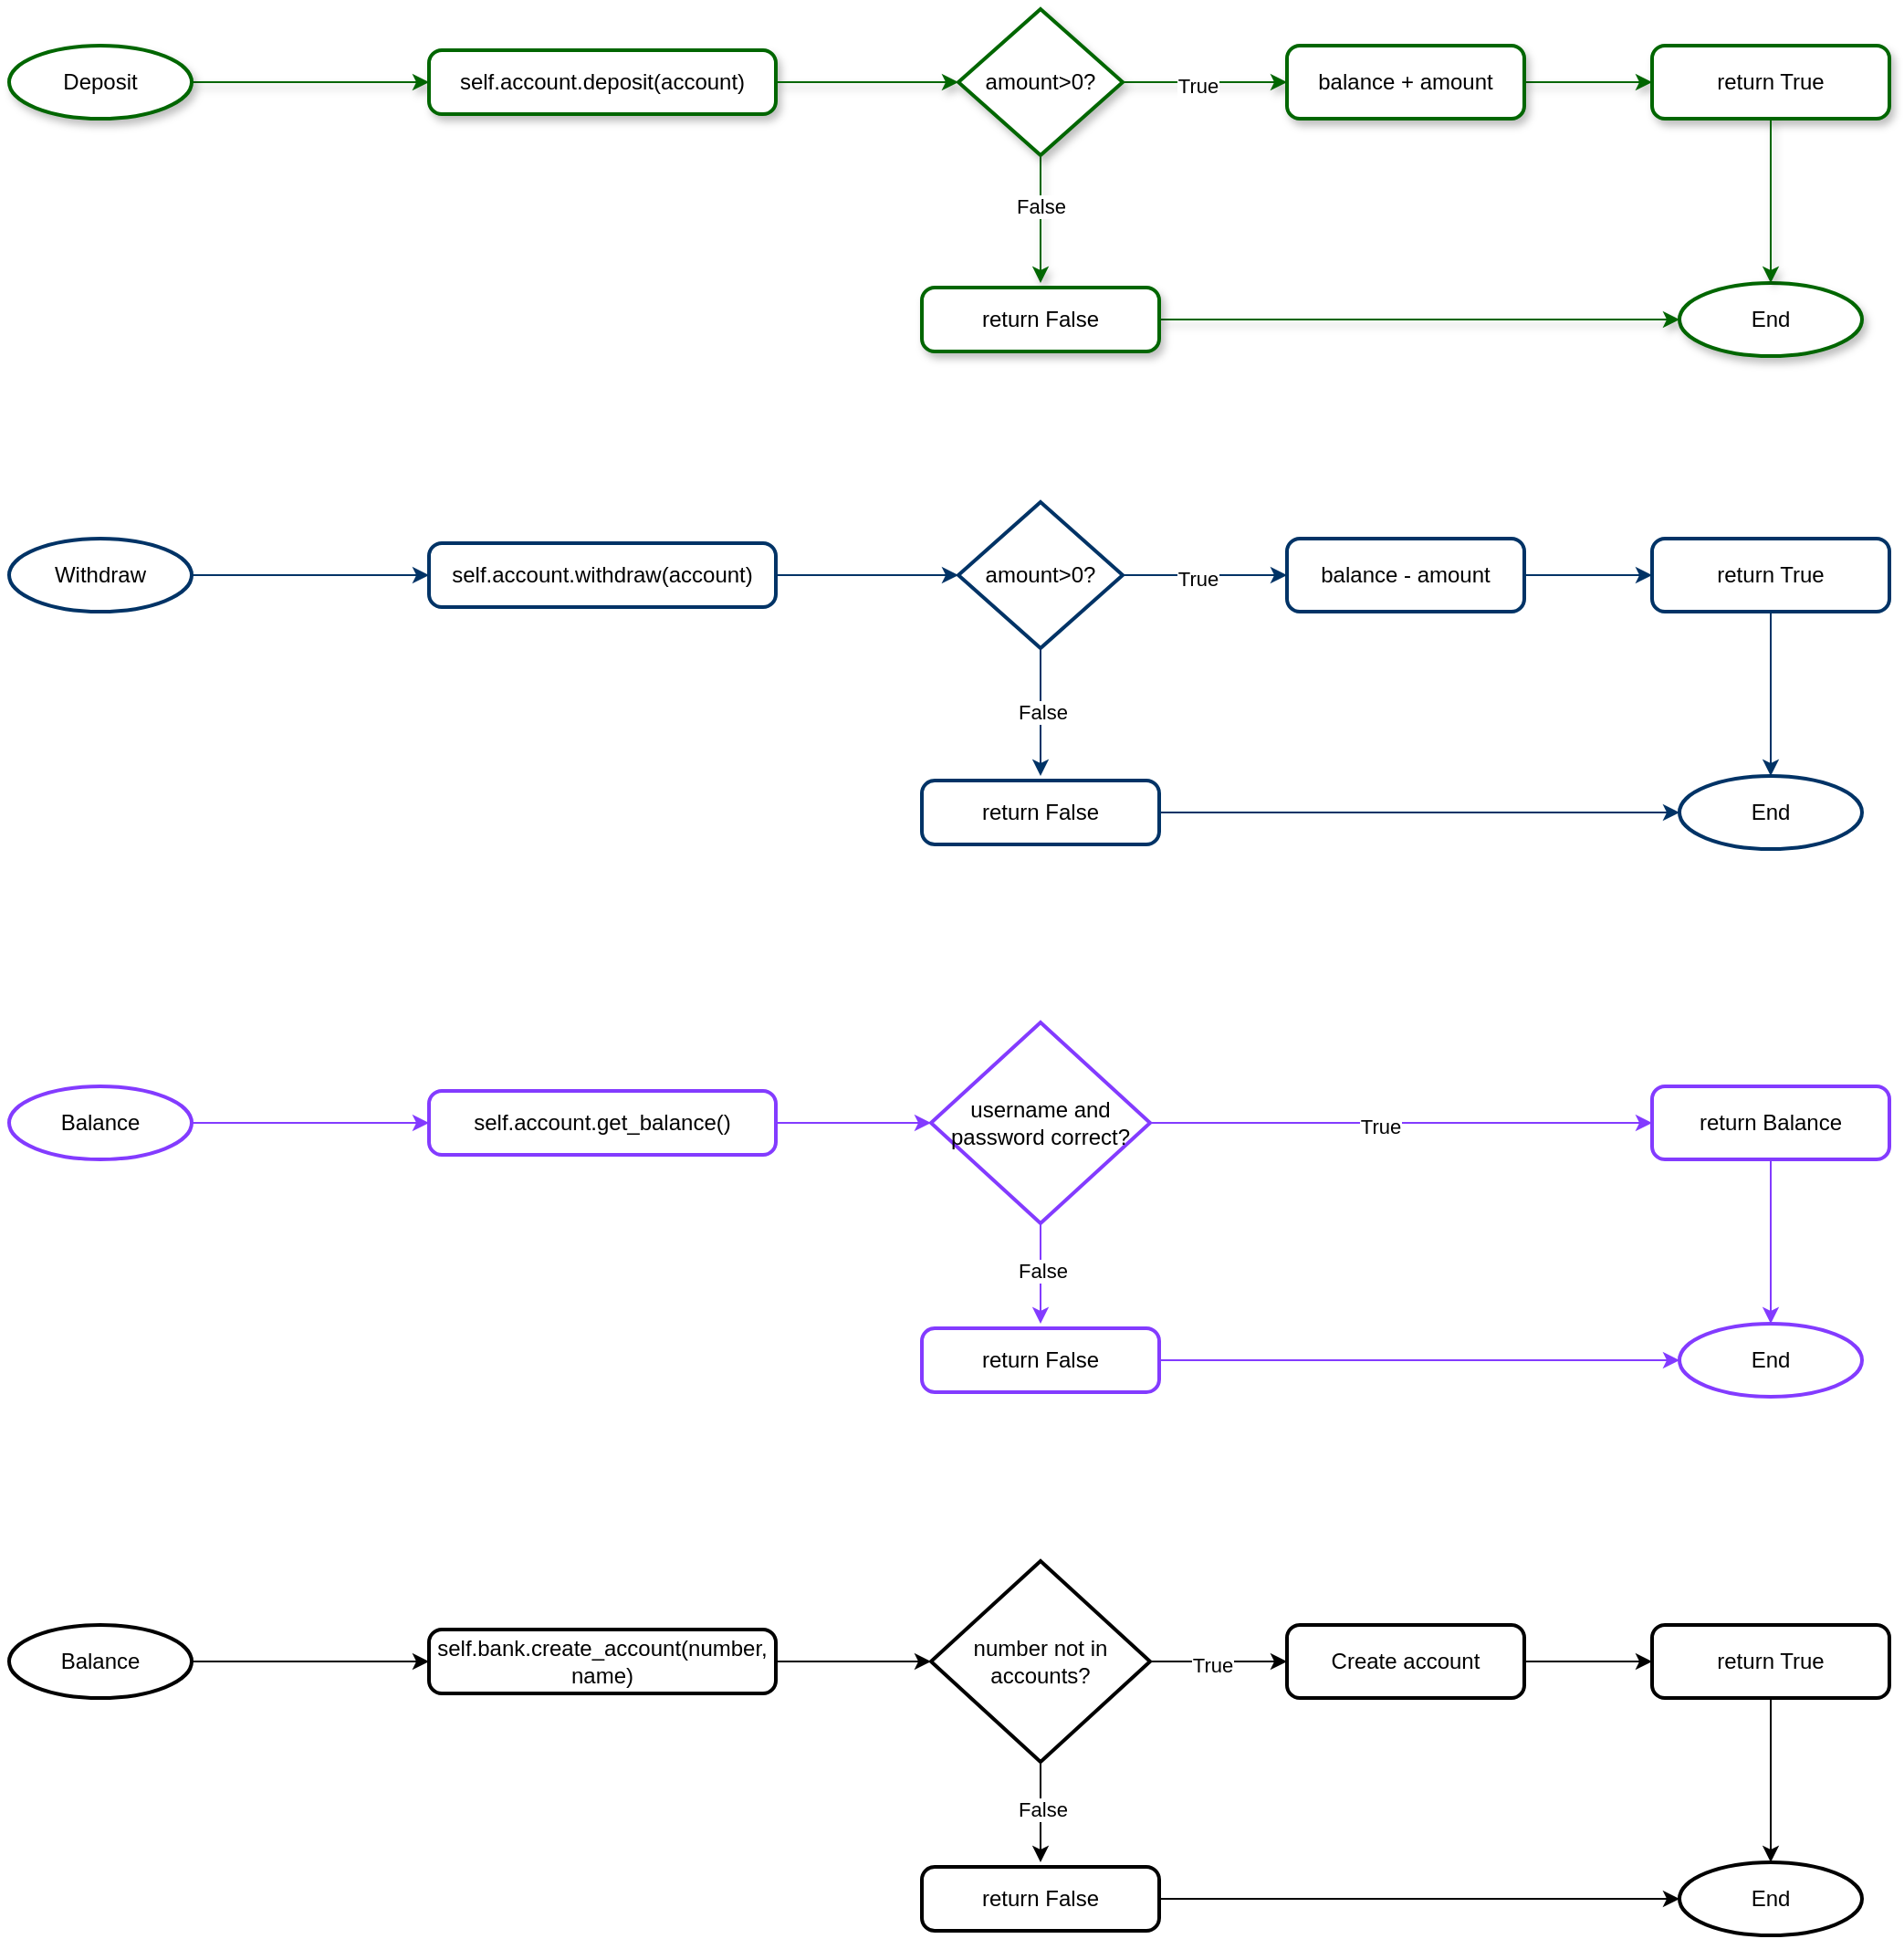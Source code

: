 <mxfile version="24.5.1" type="github">
  <diagram name="Page-1" id="gO1A43GzSx5pHrBFy3K3">
    <mxGraphModel dx="1085" dy="551" grid="1" gridSize="10" guides="1" tooltips="1" connect="1" arrows="1" fold="1" page="1" pageScale="1" pageWidth="827" pageHeight="1169" math="0" shadow="0">
      <root>
        <mxCell id="0" />
        <mxCell id="1" parent="0" />
        <mxCell id="M5wpah1ljRLMjX0pYZFL-19" style="edgeStyle=orthogonalEdgeStyle;rounded=0;orthogonalLoop=1;jettySize=auto;html=1;exitX=1;exitY=0.5;exitDx=0;exitDy=0;exitPerimeter=0;entryX=0;entryY=0.5;entryDx=0;entryDy=0;strokeColor=#003366;" edge="1" parent="1" source="M5wpah1ljRLMjX0pYZFL-20" target="M5wpah1ljRLMjX0pYZFL-21">
          <mxGeometry relative="1" as="geometry" />
        </mxCell>
        <mxCell id="M5wpah1ljRLMjX0pYZFL-20" value="Withdraw" style="strokeWidth=2;html=1;shape=mxgraph.flowchart.start_1;whiteSpace=wrap;strokeColor=#003366;" vertex="1" parent="1">
          <mxGeometry x="120" y="380" width="100" height="40" as="geometry" />
        </mxCell>
        <mxCell id="M5wpah1ljRLMjX0pYZFL-21" value="self.account.withdraw(account)" style="rounded=1;whiteSpace=wrap;html=1;absoluteArcSize=1;arcSize=14;strokeWidth=2;strokeColor=#003366;" vertex="1" parent="1">
          <mxGeometry x="350" y="382.5" width="190" height="35" as="geometry" />
        </mxCell>
        <mxCell id="M5wpah1ljRLMjX0pYZFL-22" style="edgeStyle=orthogonalEdgeStyle;rounded=0;orthogonalLoop=1;jettySize=auto;html=1;exitX=1;exitY=0.5;exitDx=0;exitDy=0;exitPerimeter=0;entryX=0;entryY=0.5;entryDx=0;entryDy=0;strokeColor=#003366;" edge="1" parent="1" source="M5wpah1ljRLMjX0pYZFL-25" target="M5wpah1ljRLMjX0pYZFL-27">
          <mxGeometry relative="1" as="geometry" />
        </mxCell>
        <mxCell id="M5wpah1ljRLMjX0pYZFL-23" value="True" style="edgeLabel;html=1;align=center;verticalAlign=middle;resizable=0;points=[];strokeColor=#003366;" vertex="1" connectable="0" parent="M5wpah1ljRLMjX0pYZFL-22">
          <mxGeometry x="-0.089" y="-2" relative="1" as="geometry">
            <mxPoint as="offset" />
          </mxGeometry>
        </mxCell>
        <mxCell id="M5wpah1ljRLMjX0pYZFL-24" value="False" style="edgeStyle=orthogonalEdgeStyle;rounded=0;orthogonalLoop=1;jettySize=auto;html=1;exitX=0.5;exitY=1;exitDx=0;exitDy=0;exitPerimeter=0;strokeColor=#003366;" edge="1" parent="1" source="M5wpah1ljRLMjX0pYZFL-25">
          <mxGeometry relative="1" as="geometry">
            <mxPoint x="685" y="510" as="targetPoint" />
          </mxGeometry>
        </mxCell>
        <mxCell id="M5wpah1ljRLMjX0pYZFL-25" value="amount&amp;gt;0?" style="strokeWidth=2;html=1;shape=mxgraph.flowchart.decision;whiteSpace=wrap;strokeColor=#003366;" vertex="1" parent="1">
          <mxGeometry x="640" y="360" width="90" height="80" as="geometry" />
        </mxCell>
        <mxCell id="M5wpah1ljRLMjX0pYZFL-26" style="edgeStyle=orthogonalEdgeStyle;rounded=0;orthogonalLoop=1;jettySize=auto;html=1;exitX=1;exitY=0.5;exitDx=0;exitDy=0;entryX=0;entryY=0.5;entryDx=0;entryDy=0;strokeColor=#003366;" edge="1" parent="1" source="M5wpah1ljRLMjX0pYZFL-27" target="M5wpah1ljRLMjX0pYZFL-28">
          <mxGeometry relative="1" as="geometry" />
        </mxCell>
        <mxCell id="M5wpah1ljRLMjX0pYZFL-27" value="balance - amount" style="rounded=1;whiteSpace=wrap;html=1;absoluteArcSize=1;arcSize=14;strokeWidth=2;strokeColor=#003366;" vertex="1" parent="1">
          <mxGeometry x="820" y="380" width="130" height="40" as="geometry" />
        </mxCell>
        <mxCell id="M5wpah1ljRLMjX0pYZFL-28" value="return True" style="rounded=1;whiteSpace=wrap;html=1;absoluteArcSize=1;arcSize=14;strokeWidth=2;strokeColor=#003366;" vertex="1" parent="1">
          <mxGeometry x="1020" y="380" width="130" height="40" as="geometry" />
        </mxCell>
        <mxCell id="M5wpah1ljRLMjX0pYZFL-29" value="End" style="strokeWidth=2;html=1;shape=mxgraph.flowchart.start_1;whiteSpace=wrap;strokeColor=#003366;" vertex="1" parent="1">
          <mxGeometry x="1035" y="510" width="100" height="40" as="geometry" />
        </mxCell>
        <mxCell id="M5wpah1ljRLMjX0pYZFL-30" style="edgeStyle=orthogonalEdgeStyle;rounded=0;orthogonalLoop=1;jettySize=auto;html=1;exitX=1;exitY=0.5;exitDx=0;exitDy=0;entryX=0;entryY=0.5;entryDx=0;entryDy=0;entryPerimeter=0;strokeColor=#003366;" edge="1" parent="1" source="M5wpah1ljRLMjX0pYZFL-21" target="M5wpah1ljRLMjX0pYZFL-25">
          <mxGeometry relative="1" as="geometry" />
        </mxCell>
        <mxCell id="M5wpah1ljRLMjX0pYZFL-31" style="edgeStyle=orthogonalEdgeStyle;rounded=0;orthogonalLoop=1;jettySize=auto;html=1;exitX=0.5;exitY=1;exitDx=0;exitDy=0;entryX=0.5;entryY=0;entryDx=0;entryDy=0;entryPerimeter=0;strokeColor=#003366;" edge="1" parent="1" source="M5wpah1ljRLMjX0pYZFL-28" target="M5wpah1ljRLMjX0pYZFL-29">
          <mxGeometry relative="1" as="geometry" />
        </mxCell>
        <mxCell id="M5wpah1ljRLMjX0pYZFL-32" style="edgeStyle=orthogonalEdgeStyle;rounded=0;orthogonalLoop=1;jettySize=auto;html=1;exitX=1;exitY=0.5;exitDx=0;exitDy=0;strokeColor=#003366;" edge="1" parent="1" source="M5wpah1ljRLMjX0pYZFL-33" target="M5wpah1ljRLMjX0pYZFL-29">
          <mxGeometry relative="1" as="geometry" />
        </mxCell>
        <mxCell id="M5wpah1ljRLMjX0pYZFL-33" value="return False" style="rounded=1;whiteSpace=wrap;html=1;absoluteArcSize=1;arcSize=14;strokeWidth=2;strokeColor=#003366;" vertex="1" parent="1">
          <mxGeometry x="620" y="512.5" width="130" height="35" as="geometry" />
        </mxCell>
        <mxCell id="M5wpah1ljRLMjX0pYZFL-49" style="edgeStyle=orthogonalEdgeStyle;rounded=0;orthogonalLoop=1;jettySize=auto;html=1;exitX=1;exitY=0.5;exitDx=0;exitDy=0;exitPerimeter=0;entryX=0;entryY=0.5;entryDx=0;entryDy=0;strokeColor=#833BFF;" edge="1" parent="1" source="M5wpah1ljRLMjX0pYZFL-50" target="M5wpah1ljRLMjX0pYZFL-51">
          <mxGeometry relative="1" as="geometry" />
        </mxCell>
        <mxCell id="M5wpah1ljRLMjX0pYZFL-50" value="Balance" style="strokeWidth=2;html=1;shape=mxgraph.flowchart.start_1;whiteSpace=wrap;strokeColor=#833BFF;" vertex="1" parent="1">
          <mxGeometry x="120" y="680" width="100" height="40" as="geometry" />
        </mxCell>
        <mxCell id="M5wpah1ljRLMjX0pYZFL-51" value="self.account.get_balance()" style="rounded=1;whiteSpace=wrap;html=1;absoluteArcSize=1;arcSize=14;strokeWidth=2;strokeColor=#833BFF;" vertex="1" parent="1">
          <mxGeometry x="350" y="682.5" width="190" height="35" as="geometry" />
        </mxCell>
        <mxCell id="M5wpah1ljRLMjX0pYZFL-52" style="edgeStyle=orthogonalEdgeStyle;rounded=0;orthogonalLoop=1;jettySize=auto;html=1;exitX=1;exitY=0.5;exitDx=0;exitDy=0;exitPerimeter=0;entryX=0;entryY=0.5;entryDx=0;entryDy=0;entryPerimeter=0;strokeColor=#833BFF;" edge="1" parent="1" source="M5wpah1ljRLMjX0pYZFL-55" target="M5wpah1ljRLMjX0pYZFL-58">
          <mxGeometry relative="1" as="geometry">
            <mxPoint x="1015" y="700" as="targetPoint" />
          </mxGeometry>
        </mxCell>
        <mxCell id="M5wpah1ljRLMjX0pYZFL-53" value="True" style="edgeLabel;html=1;align=center;verticalAlign=middle;resizable=0;points=[];strokeColor=#833BFF;" vertex="1" connectable="0" parent="M5wpah1ljRLMjX0pYZFL-52">
          <mxGeometry x="-0.089" y="-2" relative="1" as="geometry">
            <mxPoint as="offset" />
          </mxGeometry>
        </mxCell>
        <mxCell id="M5wpah1ljRLMjX0pYZFL-54" style="edgeStyle=orthogonalEdgeStyle;rounded=0;orthogonalLoop=1;jettySize=auto;html=1;exitX=0.5;exitY=1;exitDx=0;exitDy=0;exitPerimeter=0;strokeColor=#833BFF;" edge="1" parent="1" source="M5wpah1ljRLMjX0pYZFL-55">
          <mxGeometry relative="1" as="geometry">
            <mxPoint x="685" y="810" as="targetPoint" />
          </mxGeometry>
        </mxCell>
        <mxCell id="M5wpah1ljRLMjX0pYZFL-65" value="False" style="edgeLabel;html=1;align=center;verticalAlign=middle;resizable=0;points=[];strokeColor=#833BFF;" vertex="1" connectable="0" parent="M5wpah1ljRLMjX0pYZFL-54">
          <mxGeometry x="-0.07" y="1" relative="1" as="geometry">
            <mxPoint as="offset" />
          </mxGeometry>
        </mxCell>
        <mxCell id="M5wpah1ljRLMjX0pYZFL-55" value="username and password correct?" style="strokeWidth=2;html=1;shape=mxgraph.flowchart.decision;whiteSpace=wrap;strokeColor=#833BFF;" vertex="1" parent="1">
          <mxGeometry x="625" y="645" width="120" height="110" as="geometry" />
        </mxCell>
        <mxCell id="M5wpah1ljRLMjX0pYZFL-58" value="return Balance" style="rounded=1;whiteSpace=wrap;html=1;absoluteArcSize=1;arcSize=14;strokeWidth=2;strokeColor=#833BFF;" vertex="1" parent="1">
          <mxGeometry x="1020" y="680" width="130" height="40" as="geometry" />
        </mxCell>
        <mxCell id="M5wpah1ljRLMjX0pYZFL-59" value="End" style="strokeWidth=2;html=1;shape=mxgraph.flowchart.start_1;whiteSpace=wrap;strokeColor=#833BFF;" vertex="1" parent="1">
          <mxGeometry x="1035" y="810" width="100" height="40" as="geometry" />
        </mxCell>
        <mxCell id="M5wpah1ljRLMjX0pYZFL-60" style="edgeStyle=orthogonalEdgeStyle;rounded=0;orthogonalLoop=1;jettySize=auto;html=1;exitX=1;exitY=0.5;exitDx=0;exitDy=0;entryX=0;entryY=0.5;entryDx=0;entryDy=0;entryPerimeter=0;strokeColor=#833BFF;" edge="1" parent="1" source="M5wpah1ljRLMjX0pYZFL-51" target="M5wpah1ljRLMjX0pYZFL-55">
          <mxGeometry relative="1" as="geometry" />
        </mxCell>
        <mxCell id="M5wpah1ljRLMjX0pYZFL-61" style="edgeStyle=orthogonalEdgeStyle;rounded=0;orthogonalLoop=1;jettySize=auto;html=1;exitX=0.5;exitY=1;exitDx=0;exitDy=0;entryX=0.5;entryY=0;entryDx=0;entryDy=0;entryPerimeter=0;strokeColor=#833BFF;" edge="1" parent="1" source="M5wpah1ljRLMjX0pYZFL-58" target="M5wpah1ljRLMjX0pYZFL-59">
          <mxGeometry relative="1" as="geometry" />
        </mxCell>
        <mxCell id="M5wpah1ljRLMjX0pYZFL-62" style="edgeStyle=orthogonalEdgeStyle;rounded=0;orthogonalLoop=1;jettySize=auto;html=1;exitX=1;exitY=0.5;exitDx=0;exitDy=0;strokeColor=#833BFF;" edge="1" parent="1" source="M5wpah1ljRLMjX0pYZFL-63" target="M5wpah1ljRLMjX0pYZFL-59">
          <mxGeometry relative="1" as="geometry" />
        </mxCell>
        <mxCell id="M5wpah1ljRLMjX0pYZFL-63" value="return False" style="rounded=1;whiteSpace=wrap;html=1;absoluteArcSize=1;arcSize=14;strokeWidth=2;strokeColor=#833BFF;" vertex="1" parent="1">
          <mxGeometry x="620" y="812.5" width="130" height="35" as="geometry" />
        </mxCell>
        <mxCell id="M5wpah1ljRLMjX0pYZFL-66" style="edgeStyle=orthogonalEdgeStyle;rounded=0;orthogonalLoop=1;jettySize=auto;html=1;exitX=1;exitY=0.5;exitDx=0;exitDy=0;exitPerimeter=0;entryX=0;entryY=0.5;entryDx=0;entryDy=0;" edge="1" parent="1" source="M5wpah1ljRLMjX0pYZFL-67" target="M5wpah1ljRLMjX0pYZFL-68">
          <mxGeometry relative="1" as="geometry" />
        </mxCell>
        <mxCell id="M5wpah1ljRLMjX0pYZFL-67" value="Balance" style="strokeWidth=2;html=1;shape=mxgraph.flowchart.start_1;whiteSpace=wrap;" vertex="1" parent="1">
          <mxGeometry x="120" y="975" width="100" height="40" as="geometry" />
        </mxCell>
        <mxCell id="M5wpah1ljRLMjX0pYZFL-68" value="self.bank.create_account(number, name)" style="rounded=1;whiteSpace=wrap;html=1;absoluteArcSize=1;arcSize=14;strokeWidth=2;" vertex="1" parent="1">
          <mxGeometry x="350" y="977.5" width="190" height="35" as="geometry" />
        </mxCell>
        <mxCell id="M5wpah1ljRLMjX0pYZFL-69" style="edgeStyle=orthogonalEdgeStyle;rounded=0;orthogonalLoop=1;jettySize=auto;html=1;exitX=1;exitY=0.5;exitDx=0;exitDy=0;exitPerimeter=0;entryX=0;entryY=0.5;entryDx=0;entryDy=0;" edge="1" parent="1" source="M5wpah1ljRLMjX0pYZFL-73" target="M5wpah1ljRLMjX0pYZFL-75">
          <mxGeometry relative="1" as="geometry" />
        </mxCell>
        <mxCell id="M5wpah1ljRLMjX0pYZFL-70" value="True" style="edgeLabel;html=1;align=center;verticalAlign=middle;resizable=0;points=[];" vertex="1" connectable="0" parent="M5wpah1ljRLMjX0pYZFL-69">
          <mxGeometry x="-0.089" y="-2" relative="1" as="geometry">
            <mxPoint as="offset" />
          </mxGeometry>
        </mxCell>
        <mxCell id="M5wpah1ljRLMjX0pYZFL-71" style="edgeStyle=orthogonalEdgeStyle;rounded=0;orthogonalLoop=1;jettySize=auto;html=1;exitX=0.5;exitY=1;exitDx=0;exitDy=0;exitPerimeter=0;" edge="1" parent="1" source="M5wpah1ljRLMjX0pYZFL-73">
          <mxGeometry relative="1" as="geometry">
            <mxPoint x="685" y="1105" as="targetPoint" />
          </mxGeometry>
        </mxCell>
        <mxCell id="M5wpah1ljRLMjX0pYZFL-72" value="False" style="edgeLabel;html=1;align=center;verticalAlign=middle;resizable=0;points=[];" vertex="1" connectable="0" parent="M5wpah1ljRLMjX0pYZFL-71">
          <mxGeometry x="-0.07" y="1" relative="1" as="geometry">
            <mxPoint as="offset" />
          </mxGeometry>
        </mxCell>
        <mxCell id="M5wpah1ljRLMjX0pYZFL-73" value="number not in accounts?" style="strokeWidth=2;html=1;shape=mxgraph.flowchart.decision;whiteSpace=wrap;" vertex="1" parent="1">
          <mxGeometry x="625" y="940" width="120" height="110" as="geometry" />
        </mxCell>
        <mxCell id="M5wpah1ljRLMjX0pYZFL-74" style="edgeStyle=orthogonalEdgeStyle;rounded=0;orthogonalLoop=1;jettySize=auto;html=1;exitX=1;exitY=0.5;exitDx=0;exitDy=0;entryX=0;entryY=0.5;entryDx=0;entryDy=0;" edge="1" parent="1" source="M5wpah1ljRLMjX0pYZFL-75" target="M5wpah1ljRLMjX0pYZFL-76">
          <mxGeometry relative="1" as="geometry" />
        </mxCell>
        <mxCell id="M5wpah1ljRLMjX0pYZFL-75" value="Create account" style="rounded=1;whiteSpace=wrap;html=1;absoluteArcSize=1;arcSize=14;strokeWidth=2;" vertex="1" parent="1">
          <mxGeometry x="820" y="975" width="130" height="40" as="geometry" />
        </mxCell>
        <mxCell id="M5wpah1ljRLMjX0pYZFL-76" value="return True" style="rounded=1;whiteSpace=wrap;html=1;absoluteArcSize=1;arcSize=14;strokeWidth=2;" vertex="1" parent="1">
          <mxGeometry x="1020" y="975" width="130" height="40" as="geometry" />
        </mxCell>
        <mxCell id="M5wpah1ljRLMjX0pYZFL-77" value="End" style="strokeWidth=2;html=1;shape=mxgraph.flowchart.start_1;whiteSpace=wrap;" vertex="1" parent="1">
          <mxGeometry x="1035" y="1105" width="100" height="40" as="geometry" />
        </mxCell>
        <mxCell id="M5wpah1ljRLMjX0pYZFL-78" style="edgeStyle=orthogonalEdgeStyle;rounded=0;orthogonalLoop=1;jettySize=auto;html=1;exitX=1;exitY=0.5;exitDx=0;exitDy=0;entryX=0;entryY=0.5;entryDx=0;entryDy=0;entryPerimeter=0;" edge="1" parent="1" source="M5wpah1ljRLMjX0pYZFL-68" target="M5wpah1ljRLMjX0pYZFL-73">
          <mxGeometry relative="1" as="geometry" />
        </mxCell>
        <mxCell id="M5wpah1ljRLMjX0pYZFL-79" style="edgeStyle=orthogonalEdgeStyle;rounded=0;orthogonalLoop=1;jettySize=auto;html=1;exitX=0.5;exitY=1;exitDx=0;exitDy=0;entryX=0.5;entryY=0;entryDx=0;entryDy=0;entryPerimeter=0;" edge="1" parent="1" source="M5wpah1ljRLMjX0pYZFL-76" target="M5wpah1ljRLMjX0pYZFL-77">
          <mxGeometry relative="1" as="geometry" />
        </mxCell>
        <mxCell id="M5wpah1ljRLMjX0pYZFL-80" style="edgeStyle=orthogonalEdgeStyle;rounded=0;orthogonalLoop=1;jettySize=auto;html=1;exitX=1;exitY=0.5;exitDx=0;exitDy=0;" edge="1" parent="1" source="M5wpah1ljRLMjX0pYZFL-81" target="M5wpah1ljRLMjX0pYZFL-77">
          <mxGeometry relative="1" as="geometry" />
        </mxCell>
        <mxCell id="M5wpah1ljRLMjX0pYZFL-81" value="return False" style="rounded=1;whiteSpace=wrap;html=1;absoluteArcSize=1;arcSize=14;strokeWidth=2;" vertex="1" parent="1">
          <mxGeometry x="620" y="1107.5" width="130" height="35" as="geometry" />
        </mxCell>
        <mxCell id="M5wpah1ljRLMjX0pYZFL-10" style="edgeStyle=orthogonalEdgeStyle;rounded=0;orthogonalLoop=1;jettySize=auto;html=1;exitX=1;exitY=0.5;exitDx=0;exitDy=0;exitPerimeter=0;entryX=0;entryY=0.5;entryDx=0;entryDy=0;strokeColor=#006600;shadow=1;" edge="1" parent="1" source="M5wpah1ljRLMjX0pYZFL-1" target="M5wpah1ljRLMjX0pYZFL-3">
          <mxGeometry relative="1" as="geometry" />
        </mxCell>
        <mxCell id="M5wpah1ljRLMjX0pYZFL-1" value="Deposit" style="strokeWidth=2;html=1;shape=mxgraph.flowchart.start_1;whiteSpace=wrap;strokeColor=#006600;shadow=1;" vertex="1" parent="1">
          <mxGeometry x="120" y="110" width="100" height="40" as="geometry" />
        </mxCell>
        <mxCell id="M5wpah1ljRLMjX0pYZFL-3" value="self.account.deposit(account)" style="rounded=1;whiteSpace=wrap;html=1;absoluteArcSize=1;arcSize=14;strokeWidth=2;strokeColor=#006600;shadow=1;" vertex="1" parent="1">
          <mxGeometry x="350" y="112.5" width="190" height="35" as="geometry" />
        </mxCell>
        <mxCell id="M5wpah1ljRLMjX0pYZFL-12" style="edgeStyle=orthogonalEdgeStyle;rounded=0;orthogonalLoop=1;jettySize=auto;html=1;exitX=1;exitY=0.5;exitDx=0;exitDy=0;exitPerimeter=0;entryX=0;entryY=0.5;entryDx=0;entryDy=0;strokeColor=#006600;shadow=1;" edge="1" parent="1" source="M5wpah1ljRLMjX0pYZFL-4" target="M5wpah1ljRLMjX0pYZFL-6">
          <mxGeometry relative="1" as="geometry" />
        </mxCell>
        <mxCell id="M5wpah1ljRLMjX0pYZFL-13" value="True" style="edgeLabel;html=1;align=center;verticalAlign=middle;resizable=0;points=[];strokeColor=#006600;shadow=1;" vertex="1" connectable="0" parent="M5wpah1ljRLMjX0pYZFL-12">
          <mxGeometry x="-0.089" y="-2" relative="1" as="geometry">
            <mxPoint as="offset" />
          </mxGeometry>
        </mxCell>
        <mxCell id="M5wpah1ljRLMjX0pYZFL-17" style="edgeStyle=orthogonalEdgeStyle;rounded=0;orthogonalLoop=1;jettySize=auto;html=1;exitX=0.5;exitY=1;exitDx=0;exitDy=0;exitPerimeter=0;strokeColor=#006600;shadow=1;" edge="1" parent="1" source="M5wpah1ljRLMjX0pYZFL-4">
          <mxGeometry relative="1" as="geometry">
            <mxPoint x="685" y="240" as="targetPoint" />
          </mxGeometry>
        </mxCell>
        <mxCell id="M5wpah1ljRLMjX0pYZFL-64" value="False" style="edgeLabel;html=1;align=center;verticalAlign=middle;resizable=0;points=[];strokeColor=#006600;shadow=1;" vertex="1" connectable="0" parent="M5wpah1ljRLMjX0pYZFL-17">
          <mxGeometry x="-0.204" relative="1" as="geometry">
            <mxPoint as="offset" />
          </mxGeometry>
        </mxCell>
        <mxCell id="M5wpah1ljRLMjX0pYZFL-4" value="amount&amp;gt;0?" style="strokeWidth=2;html=1;shape=mxgraph.flowchart.decision;whiteSpace=wrap;strokeColor=#006600;shadow=1;" vertex="1" parent="1">
          <mxGeometry x="640" y="90" width="90" height="80" as="geometry" />
        </mxCell>
        <mxCell id="M5wpah1ljRLMjX0pYZFL-14" style="edgeStyle=orthogonalEdgeStyle;rounded=0;orthogonalLoop=1;jettySize=auto;html=1;exitX=1;exitY=0.5;exitDx=0;exitDy=0;entryX=0;entryY=0.5;entryDx=0;entryDy=0;strokeColor=#006600;shadow=1;" edge="1" parent="1" source="M5wpah1ljRLMjX0pYZFL-6" target="M5wpah1ljRLMjX0pYZFL-7">
          <mxGeometry relative="1" as="geometry" />
        </mxCell>
        <mxCell id="M5wpah1ljRLMjX0pYZFL-6" value="balance + amount" style="rounded=1;whiteSpace=wrap;html=1;absoluteArcSize=1;arcSize=14;strokeWidth=2;strokeColor=#006600;shadow=1;" vertex="1" parent="1">
          <mxGeometry x="820" y="110" width="130" height="40" as="geometry" />
        </mxCell>
        <mxCell id="M5wpah1ljRLMjX0pYZFL-7" value="return True" style="rounded=1;whiteSpace=wrap;html=1;absoluteArcSize=1;arcSize=14;strokeWidth=2;strokeColor=#006600;shadow=1;" vertex="1" parent="1">
          <mxGeometry x="1020" y="110" width="130" height="40" as="geometry" />
        </mxCell>
        <mxCell id="M5wpah1ljRLMjX0pYZFL-9" value="End" style="strokeWidth=2;html=1;shape=mxgraph.flowchart.start_1;whiteSpace=wrap;strokeColor=#006600;shadow=1;" vertex="1" parent="1">
          <mxGeometry x="1035" y="240" width="100" height="40" as="geometry" />
        </mxCell>
        <mxCell id="M5wpah1ljRLMjX0pYZFL-11" style="edgeStyle=orthogonalEdgeStyle;rounded=0;orthogonalLoop=1;jettySize=auto;html=1;exitX=1;exitY=0.5;exitDx=0;exitDy=0;entryX=0;entryY=0.5;entryDx=0;entryDy=0;entryPerimeter=0;strokeColor=#006600;shadow=1;" edge="1" parent="1" source="M5wpah1ljRLMjX0pYZFL-3" target="M5wpah1ljRLMjX0pYZFL-4">
          <mxGeometry relative="1" as="geometry" />
        </mxCell>
        <mxCell id="M5wpah1ljRLMjX0pYZFL-15" style="edgeStyle=orthogonalEdgeStyle;rounded=0;orthogonalLoop=1;jettySize=auto;html=1;exitX=0.5;exitY=1;exitDx=0;exitDy=0;entryX=0.5;entryY=0;entryDx=0;entryDy=0;entryPerimeter=0;strokeColor=#006600;shadow=1;" edge="1" parent="1" source="M5wpah1ljRLMjX0pYZFL-7" target="M5wpah1ljRLMjX0pYZFL-9">
          <mxGeometry relative="1" as="geometry" />
        </mxCell>
        <mxCell id="M5wpah1ljRLMjX0pYZFL-18" style="edgeStyle=orthogonalEdgeStyle;rounded=0;orthogonalLoop=1;jettySize=auto;html=1;exitX=1;exitY=0.5;exitDx=0;exitDy=0;strokeColor=#006600;shadow=1;" edge="1" parent="1" source="M5wpah1ljRLMjX0pYZFL-16" target="M5wpah1ljRLMjX0pYZFL-9">
          <mxGeometry relative="1" as="geometry" />
        </mxCell>
        <mxCell id="M5wpah1ljRLMjX0pYZFL-16" value="return False" style="rounded=1;whiteSpace=wrap;html=1;absoluteArcSize=1;arcSize=14;strokeWidth=2;strokeColor=#006600;shadow=1;" vertex="1" parent="1">
          <mxGeometry x="620" y="242.5" width="130" height="35" as="geometry" />
        </mxCell>
      </root>
    </mxGraphModel>
  </diagram>
</mxfile>
